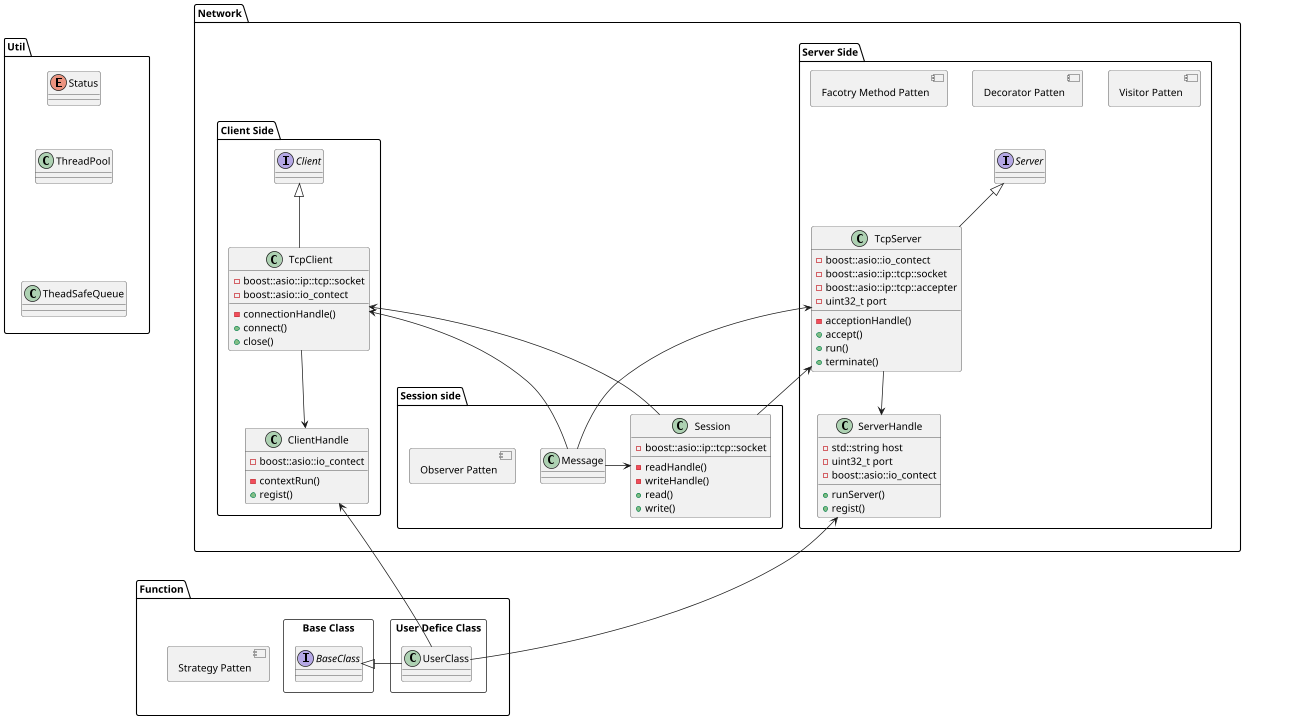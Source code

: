 @startuml SimpleRPC_Class_Architecture

scale 1280 width
scale 720 height

Network -[hidden]up- Util
Function -[hidden]up- Network
Function -[hidden]up- Util 

package "Network" as Network {

  package "Server Side" as ServerSide {

    component "Decorator Patten" as DP{
    }

    component "Facotry Method Patten" as FMP{
    }

    component "Visitor Patten" as VP {
    }

    interface Server {
    }

    class TcpServer {
      {field} -boost::asio::io_contect
      {field} -boost::asio::ip::tcp::socket
      {field} -boost::asio::ip::tcp::accepter
      {field} -uint32_t port
      {method} -acceptionHandle()
      {method} +accept()
      {method} +run()
      {method} +terminate()
    }

    class ServerHandle {
      {field} -std::string host
      {field} -uint32_t port
      {field} -boost::asio::io_contect
      {method} +runServer()
      {method} +regist()
    }

    Server -[hidden]up- VP
    TcpServer -up-|> Server
    TcpServer -down-> ServerHandle
  }

  package "Client Side" as ClientSide {

    interface Client {
    }

    class TcpClient {
      {field} -boost::asio::ip::tcp::socket
      {field} -boost::asio::io_contect
      {method} -connectionHandle()
      {method} +connect()
      {method} +close()
    }

    class ClientHandle {
      {field} -boost::asio::io_contect
      {method} -contextRun()
      {method} +regist()
    }

    TcpClient -up-|> Client
    TcpClient -down-> ClientHandle
  }

  package "Session side" as Sessions {

    component "Observer Patten" {
    }

    class Session {
      {field} -boost::asio::ip::tcp::socket
      {method} -readHandle()
      {method} -writeHandle()
      {method} +read()
      {method} +write()
    }

    class Message {
    }

    Session -up-> TcpServer
    Session -up-> TcpClient

    Message -up-> TcpServer
    Message -up-> TcpClient

    Message -> Session
  }
}

package "RPC Function" as Function {  
  rectangle "Base Class" as Base {
    interface BaseClass {
    }
  }

  rectangle "User Defice Class" as UserDefine {
    class UserClass {
    }
  }

  component "Strategy Patten" {
  }

  ClientHandle -[hidden]down- UserClass 
  ClientHandle -[hidden]down- BaseClass 
  UserClass -left-|> BaseClass
}

package "Utilize" as Util {
  enum Status {
  }

  class ThreadPool {
  }

  class TheadSafeQueue {
  }

  Status -[hidden]down- ThreadPool
  ThreadPool -[hidden]down- TheadSafeQueue
}

Network -[hidden]left- Util

UserClass -up-> ServerHandle
UserClass -up-> ClientHandle

@enduml